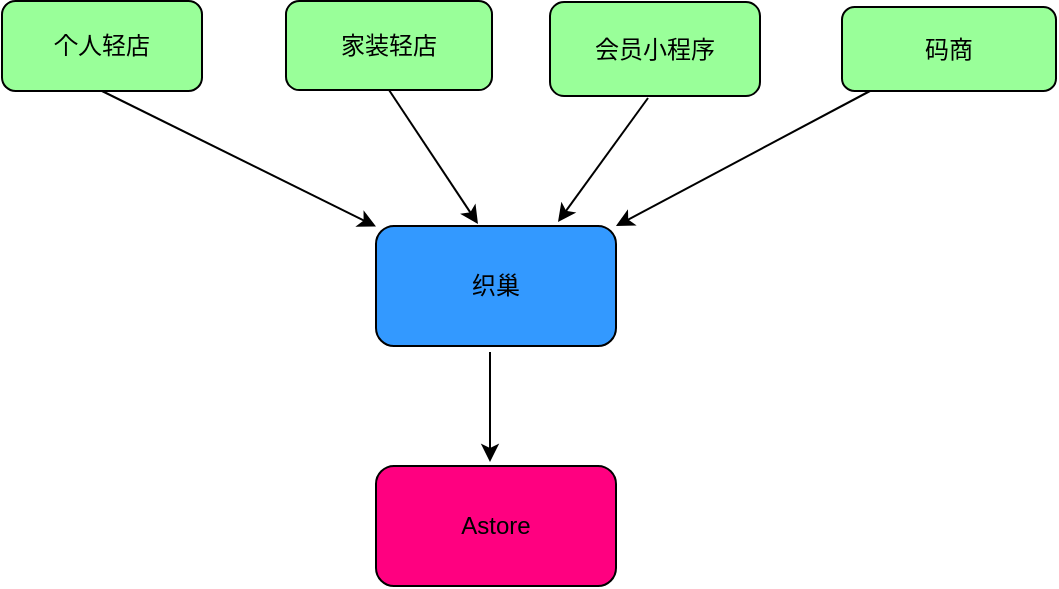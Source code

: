 <mxfile version="13.0.1" type="github"><diagram id="_rrmFTTiN_UqxZzaoxqy" name="第 1 页"><mxGraphModel dx="946" dy="614" grid="0" gridSize="10" guides="1" tooltips="1" connect="1" arrows="1" fold="1" page="1" pageScale="1" pageWidth="827" pageHeight="1169" math="0" shadow="0"><root><mxCell id="0"/><mxCell id="1" parent="0"/><mxCell id="cPYFgPvnC33R-ZY7KKbL-3" value="Astore" style="rounded=1;whiteSpace=wrap;html=1;fillColor=#FF0080;" vertex="1" parent="1"><mxGeometry x="338" y="374" width="120" height="60" as="geometry"/></mxCell><mxCell id="cPYFgPvnC33R-ZY7KKbL-4" value="织巢" style="rounded=1;whiteSpace=wrap;html=1;fillColor=#3399FF;" vertex="1" parent="1"><mxGeometry x="338" y="254" width="120" height="60" as="geometry"/></mxCell><mxCell id="cPYFgPvnC33R-ZY7KKbL-5" value="个人轻店" style="rounded=1;whiteSpace=wrap;html=1;fillColor=#99FF99;" vertex="1" parent="1"><mxGeometry x="151" y="141.5" width="100" height="45" as="geometry"/></mxCell><mxCell id="cPYFgPvnC33R-ZY7KKbL-6" value="会员小程序" style="rounded=1;whiteSpace=wrap;html=1;fillColor=#99FF99;" vertex="1" parent="1"><mxGeometry x="425" y="142" width="105" height="47" as="geometry"/></mxCell><mxCell id="cPYFgPvnC33R-ZY7KKbL-7" value="家装轻店" style="rounded=1;whiteSpace=wrap;html=1;fillColor=#99FF99;" vertex="1" parent="1"><mxGeometry x="293" y="141.5" width="103" height="44.5" as="geometry"/></mxCell><mxCell id="cPYFgPvnC33R-ZY7KKbL-8" value="码商" style="rounded=1;whiteSpace=wrap;html=1;fillColor=#99FF99;" vertex="1" parent="1"><mxGeometry x="571" y="144.5" width="107" height="42" as="geometry"/></mxCell><mxCell id="cPYFgPvnC33R-ZY7KKbL-10" value="" style="endArrow=classic;html=1;exitX=0.5;exitY=1;exitDx=0;exitDy=0;" edge="1" parent="1" source="cPYFgPvnC33R-ZY7KKbL-5" target="cPYFgPvnC33R-ZY7KKbL-4"><mxGeometry width="50" height="50" relative="1" as="geometry"><mxPoint x="387" y="341" as="sourcePoint"/><mxPoint x="394" y="244" as="targetPoint"/></mxGeometry></mxCell><mxCell id="cPYFgPvnC33R-ZY7KKbL-11" value="" style="endArrow=classic;html=1;exitX=0.5;exitY=1;exitDx=0;exitDy=0;entryX=0.425;entryY=-0.017;entryDx=0;entryDy=0;entryPerimeter=0;" edge="1" parent="1" source="cPYFgPvnC33R-ZY7KKbL-7" target="cPYFgPvnC33R-ZY7KKbL-4"><mxGeometry width="50" height="50" relative="1" as="geometry"><mxPoint x="387" y="341" as="sourcePoint"/><mxPoint x="437" y="291" as="targetPoint"/></mxGeometry></mxCell><mxCell id="cPYFgPvnC33R-ZY7KKbL-12" value="" style="endArrow=classic;html=1;" edge="1" parent="1"><mxGeometry width="50" height="50" relative="1" as="geometry"><mxPoint x="474" y="190" as="sourcePoint"/><mxPoint x="429" y="252" as="targetPoint"/></mxGeometry></mxCell><mxCell id="cPYFgPvnC33R-ZY7KKbL-13" value="" style="endArrow=classic;html=1;entryX=1;entryY=0;entryDx=0;entryDy=0;" edge="1" parent="1" source="cPYFgPvnC33R-ZY7KKbL-8" target="cPYFgPvnC33R-ZY7KKbL-4"><mxGeometry width="50" height="50" relative="1" as="geometry"><mxPoint x="387" y="341" as="sourcePoint"/><mxPoint x="437" y="291" as="targetPoint"/></mxGeometry></mxCell><mxCell id="cPYFgPvnC33R-ZY7KKbL-16" value="" style="endArrow=classic;html=1;" edge="1" parent="1"><mxGeometry width="50" height="50" relative="1" as="geometry"><mxPoint x="395" y="317" as="sourcePoint"/><mxPoint x="395" y="372" as="targetPoint"/></mxGeometry></mxCell></root></mxGraphModel></diagram></mxfile>